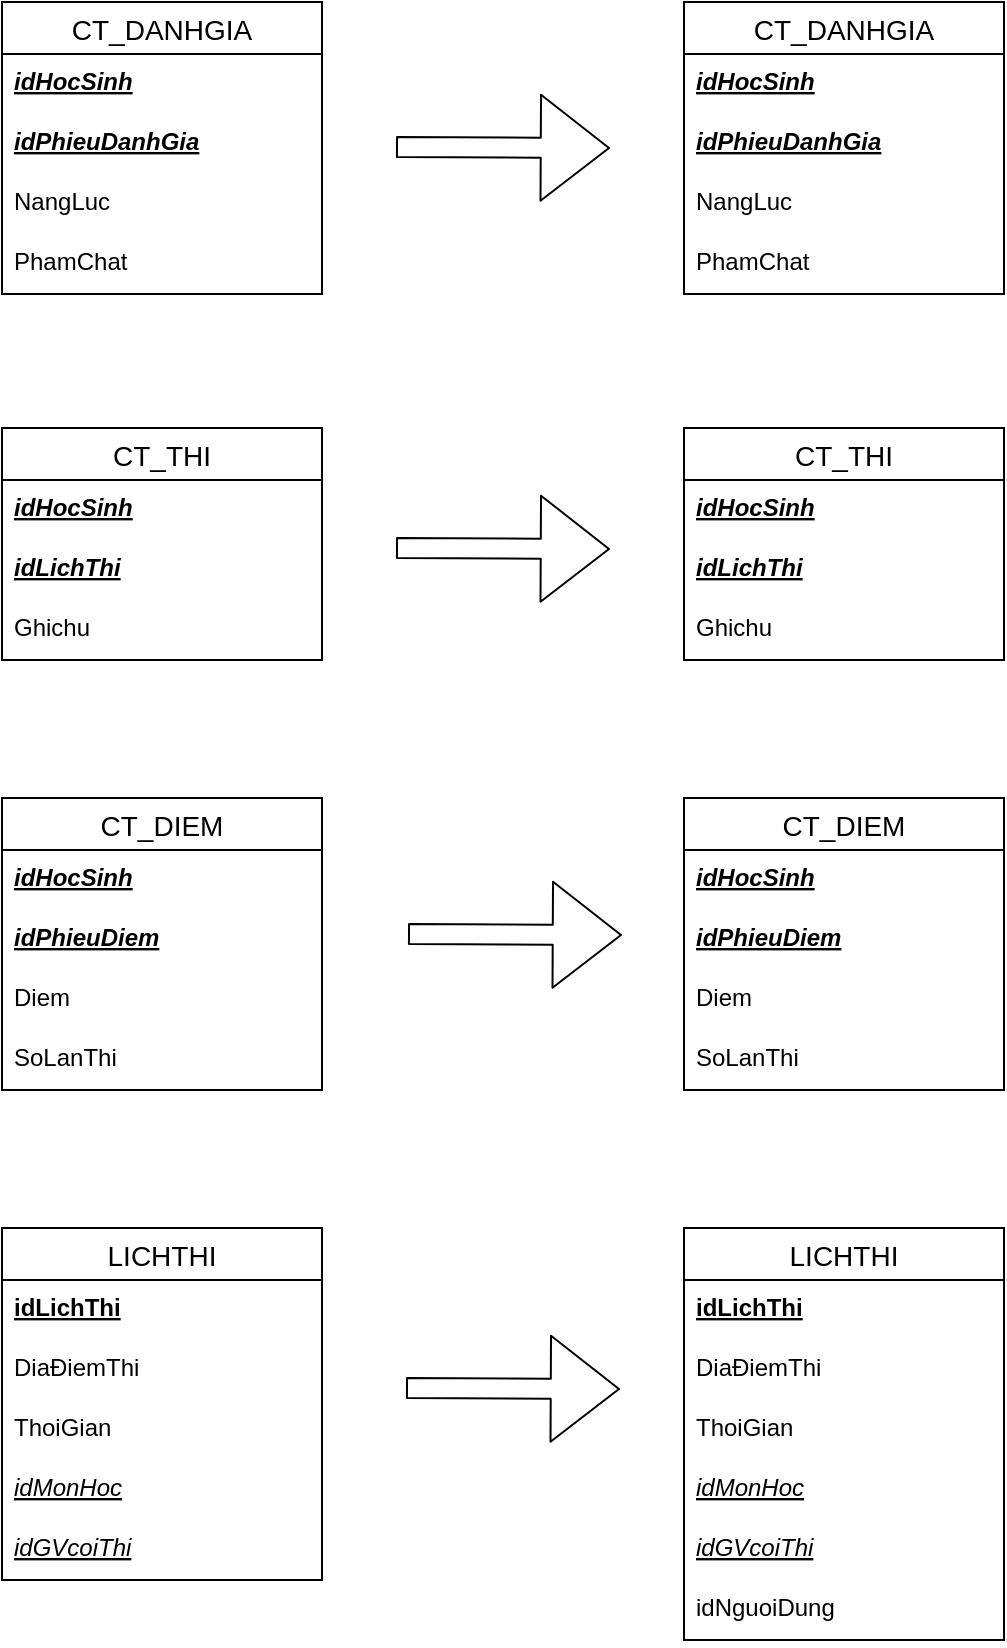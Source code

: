 <mxfile version="14.5.10" type="github">
  <diagram id="S4S3nAZH_Q4-S3cUXlzf" name="Page-1">
    <mxGraphModel dx="815" dy="491" grid="0" gridSize="10" guides="1" tooltips="1" connect="1" arrows="1" fold="1" page="1" pageScale="1" pageWidth="1100" pageHeight="1700" background="#ffffff" math="0" shadow="0">
      <root>
        <mxCell id="0" />
        <mxCell id="1" parent="0" />
        <mxCell id="WaLu1G9ErAECV7hMs_O0-27" value="LICHTHI" style="swimlane;fontStyle=0;childLayout=stackLayout;horizontal=1;startSize=26;horizontalStack=0;resizeParent=1;resizeParentMax=0;resizeLast=0;collapsible=1;marginBottom=0;align=center;fontSize=14;" vertex="1" parent="1">
          <mxGeometry x="121" y="674" width="160" height="176" as="geometry" />
        </mxCell>
        <mxCell id="WaLu1G9ErAECV7hMs_O0-28" value="idLichThi" style="text;strokeColor=none;fillColor=none;spacingLeft=4;spacingRight=4;overflow=hidden;rotatable=0;points=[[0,0.5],[1,0.5]];portConstraint=eastwest;fontSize=12;fontStyle=5" vertex="1" parent="WaLu1G9ErAECV7hMs_O0-27">
          <mxGeometry y="26" width="160" height="30" as="geometry" />
        </mxCell>
        <mxCell id="WaLu1G9ErAECV7hMs_O0-29" value="DiaĐiemThi" style="text;strokeColor=none;fillColor=none;spacingLeft=4;spacingRight=4;overflow=hidden;rotatable=0;points=[[0,0.5],[1,0.5]];portConstraint=eastwest;fontSize=12;" vertex="1" parent="WaLu1G9ErAECV7hMs_O0-27">
          <mxGeometry y="56" width="160" height="30" as="geometry" />
        </mxCell>
        <mxCell id="WaLu1G9ErAECV7hMs_O0-30" value="ThoiGian" style="text;strokeColor=none;fillColor=none;spacingLeft=4;spacingRight=4;overflow=hidden;rotatable=0;points=[[0,0.5],[1,0.5]];portConstraint=eastwest;fontSize=12;" vertex="1" parent="WaLu1G9ErAECV7hMs_O0-27">
          <mxGeometry y="86" width="160" height="30" as="geometry" />
        </mxCell>
        <mxCell id="WaLu1G9ErAECV7hMs_O0-31" value="idMonHoc" style="text;strokeColor=none;fillColor=none;spacingLeft=4;spacingRight=4;overflow=hidden;rotatable=0;points=[[0,0.5],[1,0.5]];portConstraint=eastwest;fontSize=12;fontStyle=6" vertex="1" parent="WaLu1G9ErAECV7hMs_O0-27">
          <mxGeometry y="116" width="160" height="30" as="geometry" />
        </mxCell>
        <mxCell id="WaLu1G9ErAECV7hMs_O0-32" value="idGVcoiThi" style="text;strokeColor=none;fillColor=none;spacingLeft=4;spacingRight=4;overflow=hidden;rotatable=0;points=[[0,0.5],[1,0.5]];portConstraint=eastwest;fontSize=12;fontStyle=6" vertex="1" parent="WaLu1G9ErAECV7hMs_O0-27">
          <mxGeometry y="146" width="160" height="30" as="geometry" />
        </mxCell>
        <mxCell id="WaLu1G9ErAECV7hMs_O0-33" value="CT_THI" style="swimlane;fontStyle=0;childLayout=stackLayout;horizontal=1;startSize=26;horizontalStack=0;resizeParent=1;resizeParentMax=0;resizeLast=0;collapsible=1;marginBottom=0;align=center;fontSize=14;" vertex="1" parent="1">
          <mxGeometry x="121" y="274" width="160" height="116" as="geometry" />
        </mxCell>
        <mxCell id="WaLu1G9ErAECV7hMs_O0-34" value="idHocSinh" style="text;strokeColor=none;fillColor=none;spacingLeft=4;spacingRight=4;overflow=hidden;rotatable=0;points=[[0,0.5],[1,0.5]];portConstraint=eastwest;fontSize=12;fontStyle=7" vertex="1" parent="WaLu1G9ErAECV7hMs_O0-33">
          <mxGeometry y="26" width="160" height="30" as="geometry" />
        </mxCell>
        <mxCell id="WaLu1G9ErAECV7hMs_O0-35" value="idLichThi" style="text;strokeColor=none;fillColor=none;spacingLeft=4;spacingRight=4;overflow=hidden;rotatable=0;points=[[0,0.5],[1,0.5]];portConstraint=eastwest;fontSize=12;fontStyle=7" vertex="1" parent="WaLu1G9ErAECV7hMs_O0-33">
          <mxGeometry y="56" width="160" height="30" as="geometry" />
        </mxCell>
        <mxCell id="WaLu1G9ErAECV7hMs_O0-36" value="Ghichu" style="text;strokeColor=none;fillColor=none;spacingLeft=4;spacingRight=4;overflow=hidden;rotatable=0;points=[[0,0.5],[1,0.5]];portConstraint=eastwest;fontSize=12;fontStyle=0" vertex="1" parent="WaLu1G9ErAECV7hMs_O0-33">
          <mxGeometry y="86" width="160" height="30" as="geometry" />
        </mxCell>
        <mxCell id="WaLu1G9ErAECV7hMs_O0-43" value="CT_DIEM" style="swimlane;fontStyle=0;childLayout=stackLayout;horizontal=1;startSize=26;horizontalStack=0;resizeParent=1;resizeParentMax=0;resizeLast=0;collapsible=1;marginBottom=0;align=center;fontSize=14;" vertex="1" parent="1">
          <mxGeometry x="121" y="459" width="160" height="146" as="geometry" />
        </mxCell>
        <mxCell id="WaLu1G9ErAECV7hMs_O0-44" value="idHocSinh" style="text;strokeColor=none;fillColor=none;spacingLeft=4;spacingRight=4;overflow=hidden;rotatable=0;points=[[0,0.5],[1,0.5]];portConstraint=eastwest;fontSize=12;fontStyle=7" vertex="1" parent="WaLu1G9ErAECV7hMs_O0-43">
          <mxGeometry y="26" width="160" height="30" as="geometry" />
        </mxCell>
        <mxCell id="WaLu1G9ErAECV7hMs_O0-45" value="idPhieuDiem" style="text;strokeColor=none;fillColor=none;spacingLeft=4;spacingRight=4;overflow=hidden;rotatable=0;points=[[0,0.5],[1,0.5]];portConstraint=eastwest;fontSize=12;fontStyle=7" vertex="1" parent="WaLu1G9ErAECV7hMs_O0-43">
          <mxGeometry y="56" width="160" height="30" as="geometry" />
        </mxCell>
        <mxCell id="WaLu1G9ErAECV7hMs_O0-46" value="Diem" style="text;strokeColor=none;fillColor=none;spacingLeft=4;spacingRight=4;overflow=hidden;rotatable=0;points=[[0,0.5],[1,0.5]];portConstraint=eastwest;fontSize=12;" vertex="1" parent="WaLu1G9ErAECV7hMs_O0-43">
          <mxGeometry y="86" width="160" height="30" as="geometry" />
        </mxCell>
        <mxCell id="WaLu1G9ErAECV7hMs_O0-47" value="SoLanThi" style="text;strokeColor=none;fillColor=none;spacingLeft=4;spacingRight=4;overflow=hidden;rotatable=0;points=[[0,0.5],[1,0.5]];portConstraint=eastwest;fontSize=12;" vertex="1" parent="WaLu1G9ErAECV7hMs_O0-43">
          <mxGeometry y="116" width="160" height="30" as="geometry" />
        </mxCell>
        <mxCell id="WaLu1G9ErAECV7hMs_O0-53" value="CT_DANHGIA" style="swimlane;fontStyle=0;childLayout=stackLayout;horizontal=1;startSize=26;horizontalStack=0;resizeParent=1;resizeParentMax=0;resizeLast=0;collapsible=1;marginBottom=0;align=center;fontSize=14;" vertex="1" parent="1">
          <mxGeometry x="121" y="61" width="160" height="146" as="geometry" />
        </mxCell>
        <mxCell id="WaLu1G9ErAECV7hMs_O0-54" value="idHocSinh" style="text;strokeColor=none;fillColor=none;spacingLeft=4;spacingRight=4;overflow=hidden;rotatable=0;points=[[0,0.5],[1,0.5]];portConstraint=eastwest;fontSize=12;fontStyle=7" vertex="1" parent="WaLu1G9ErAECV7hMs_O0-53">
          <mxGeometry y="26" width="160" height="30" as="geometry" />
        </mxCell>
        <mxCell id="WaLu1G9ErAECV7hMs_O0-55" value="idPhieuDanhGia" style="text;strokeColor=none;fillColor=none;spacingLeft=4;spacingRight=4;overflow=hidden;rotatable=0;points=[[0,0.5],[1,0.5]];portConstraint=eastwest;fontSize=12;fontStyle=7" vertex="1" parent="WaLu1G9ErAECV7hMs_O0-53">
          <mxGeometry y="56" width="160" height="30" as="geometry" />
        </mxCell>
        <mxCell id="WaLu1G9ErAECV7hMs_O0-56" value="NangLuc" style="text;strokeColor=none;fillColor=none;spacingLeft=4;spacingRight=4;overflow=hidden;rotatable=0;points=[[0,0.5],[1,0.5]];portConstraint=eastwest;fontSize=12;" vertex="1" parent="WaLu1G9ErAECV7hMs_O0-53">
          <mxGeometry y="86" width="160" height="30" as="geometry" />
        </mxCell>
        <mxCell id="WaLu1G9ErAECV7hMs_O0-57" value="PhamChat" style="text;strokeColor=none;fillColor=none;spacingLeft=4;spacingRight=4;overflow=hidden;rotatable=0;points=[[0,0.5],[1,0.5]];portConstraint=eastwest;fontSize=12;" vertex="1" parent="WaLu1G9ErAECV7hMs_O0-53">
          <mxGeometry y="116" width="160" height="30" as="geometry" />
        </mxCell>
        <mxCell id="WaLu1G9ErAECV7hMs_O0-71" value="CT_DANHGIA" style="swimlane;fontStyle=0;childLayout=stackLayout;horizontal=1;startSize=26;horizontalStack=0;resizeParent=1;resizeParentMax=0;resizeLast=0;collapsible=1;marginBottom=0;align=center;fontSize=14;" vertex="1" parent="1">
          <mxGeometry x="462" y="61" width="160" height="146" as="geometry" />
        </mxCell>
        <mxCell id="WaLu1G9ErAECV7hMs_O0-72" value="idHocSinh" style="text;strokeColor=none;fillColor=none;spacingLeft=4;spacingRight=4;overflow=hidden;rotatable=0;points=[[0,0.5],[1,0.5]];portConstraint=eastwest;fontSize=12;fontStyle=7" vertex="1" parent="WaLu1G9ErAECV7hMs_O0-71">
          <mxGeometry y="26" width="160" height="30" as="geometry" />
        </mxCell>
        <mxCell id="WaLu1G9ErAECV7hMs_O0-73" value="idPhieuDanhGia" style="text;strokeColor=none;fillColor=none;spacingLeft=4;spacingRight=4;overflow=hidden;rotatable=0;points=[[0,0.5],[1,0.5]];portConstraint=eastwest;fontSize=12;fontStyle=7" vertex="1" parent="WaLu1G9ErAECV7hMs_O0-71">
          <mxGeometry y="56" width="160" height="30" as="geometry" />
        </mxCell>
        <mxCell id="WaLu1G9ErAECV7hMs_O0-74" value="NangLuc" style="text;strokeColor=none;fillColor=none;spacingLeft=4;spacingRight=4;overflow=hidden;rotatable=0;points=[[0,0.5],[1,0.5]];portConstraint=eastwest;fontSize=12;" vertex="1" parent="WaLu1G9ErAECV7hMs_O0-71">
          <mxGeometry y="86" width="160" height="30" as="geometry" />
        </mxCell>
        <mxCell id="WaLu1G9ErAECV7hMs_O0-75" value="PhamChat" style="text;strokeColor=none;fillColor=none;spacingLeft=4;spacingRight=4;overflow=hidden;rotatable=0;points=[[0,0.5],[1,0.5]];portConstraint=eastwest;fontSize=12;" vertex="1" parent="WaLu1G9ErAECV7hMs_O0-71">
          <mxGeometry y="116" width="160" height="30" as="geometry" />
        </mxCell>
        <mxCell id="WaLu1G9ErAECV7hMs_O0-76" value="" style="shape=flexArrow;endArrow=classic;html=1;endWidth=42;endSize=11.04;" edge="1" parent="1">
          <mxGeometry width="50" height="50" relative="1" as="geometry">
            <mxPoint x="318" y="133.5" as="sourcePoint" />
            <mxPoint x="425" y="134" as="targetPoint" />
          </mxGeometry>
        </mxCell>
        <mxCell id="WaLu1G9ErAECV7hMs_O0-77" value="CT_THI" style="swimlane;fontStyle=0;childLayout=stackLayout;horizontal=1;startSize=26;horizontalStack=0;resizeParent=1;resizeParentMax=0;resizeLast=0;collapsible=1;marginBottom=0;align=center;fontSize=14;" vertex="1" parent="1">
          <mxGeometry x="462" y="274" width="160" height="116" as="geometry" />
        </mxCell>
        <mxCell id="WaLu1G9ErAECV7hMs_O0-78" value="idHocSinh" style="text;strokeColor=none;fillColor=none;spacingLeft=4;spacingRight=4;overflow=hidden;rotatable=0;points=[[0,0.5],[1,0.5]];portConstraint=eastwest;fontSize=12;fontStyle=7" vertex="1" parent="WaLu1G9ErAECV7hMs_O0-77">
          <mxGeometry y="26" width="160" height="30" as="geometry" />
        </mxCell>
        <mxCell id="WaLu1G9ErAECV7hMs_O0-79" value="idLichThi" style="text;strokeColor=none;fillColor=none;spacingLeft=4;spacingRight=4;overflow=hidden;rotatable=0;points=[[0,0.5],[1,0.5]];portConstraint=eastwest;fontSize=12;fontStyle=7" vertex="1" parent="WaLu1G9ErAECV7hMs_O0-77">
          <mxGeometry y="56" width="160" height="30" as="geometry" />
        </mxCell>
        <mxCell id="WaLu1G9ErAECV7hMs_O0-80" value="Ghichu" style="text;strokeColor=none;fillColor=none;spacingLeft=4;spacingRight=4;overflow=hidden;rotatable=0;points=[[0,0.5],[1,0.5]];portConstraint=eastwest;fontSize=12;fontStyle=0" vertex="1" parent="WaLu1G9ErAECV7hMs_O0-77">
          <mxGeometry y="86" width="160" height="30" as="geometry" />
        </mxCell>
        <mxCell id="WaLu1G9ErAECV7hMs_O0-81" value="" style="shape=flexArrow;endArrow=classic;html=1;endWidth=42;endSize=11.04;" edge="1" parent="1">
          <mxGeometry width="50" height="50" relative="1" as="geometry">
            <mxPoint x="318" y="334" as="sourcePoint" />
            <mxPoint x="425" y="334.5" as="targetPoint" />
          </mxGeometry>
        </mxCell>
        <mxCell id="WaLu1G9ErAECV7hMs_O0-82" value="CT_DIEM" style="swimlane;fontStyle=0;childLayout=stackLayout;horizontal=1;startSize=26;horizontalStack=0;resizeParent=1;resizeParentMax=0;resizeLast=0;collapsible=1;marginBottom=0;align=center;fontSize=14;" vertex="1" parent="1">
          <mxGeometry x="462" y="459" width="160" height="146" as="geometry" />
        </mxCell>
        <mxCell id="WaLu1G9ErAECV7hMs_O0-83" value="idHocSinh" style="text;strokeColor=none;fillColor=none;spacingLeft=4;spacingRight=4;overflow=hidden;rotatable=0;points=[[0,0.5],[1,0.5]];portConstraint=eastwest;fontSize=12;fontStyle=7" vertex="1" parent="WaLu1G9ErAECV7hMs_O0-82">
          <mxGeometry y="26" width="160" height="30" as="geometry" />
        </mxCell>
        <mxCell id="WaLu1G9ErAECV7hMs_O0-84" value="idPhieuDiem" style="text;strokeColor=none;fillColor=none;spacingLeft=4;spacingRight=4;overflow=hidden;rotatable=0;points=[[0,0.5],[1,0.5]];portConstraint=eastwest;fontSize=12;fontStyle=7" vertex="1" parent="WaLu1G9ErAECV7hMs_O0-82">
          <mxGeometry y="56" width="160" height="30" as="geometry" />
        </mxCell>
        <mxCell id="WaLu1G9ErAECV7hMs_O0-85" value="Diem" style="text;strokeColor=none;fillColor=none;spacingLeft=4;spacingRight=4;overflow=hidden;rotatable=0;points=[[0,0.5],[1,0.5]];portConstraint=eastwest;fontSize=12;" vertex="1" parent="WaLu1G9ErAECV7hMs_O0-82">
          <mxGeometry y="86" width="160" height="30" as="geometry" />
        </mxCell>
        <mxCell id="WaLu1G9ErAECV7hMs_O0-86" value="SoLanThi" style="text;strokeColor=none;fillColor=none;spacingLeft=4;spacingRight=4;overflow=hidden;rotatable=0;points=[[0,0.5],[1,0.5]];portConstraint=eastwest;fontSize=12;" vertex="1" parent="WaLu1G9ErAECV7hMs_O0-82">
          <mxGeometry y="116" width="160" height="30" as="geometry" />
        </mxCell>
        <mxCell id="WaLu1G9ErAECV7hMs_O0-87" value="LICHTHI" style="swimlane;fontStyle=0;childLayout=stackLayout;horizontal=1;startSize=26;horizontalStack=0;resizeParent=1;resizeParentMax=0;resizeLast=0;collapsible=1;marginBottom=0;align=center;fontSize=14;" vertex="1" parent="1">
          <mxGeometry x="462" y="674" width="160" height="206" as="geometry" />
        </mxCell>
        <mxCell id="WaLu1G9ErAECV7hMs_O0-88" value="idLichThi" style="text;strokeColor=none;fillColor=none;spacingLeft=4;spacingRight=4;overflow=hidden;rotatable=0;points=[[0,0.5],[1,0.5]];portConstraint=eastwest;fontSize=12;fontStyle=5" vertex="1" parent="WaLu1G9ErAECV7hMs_O0-87">
          <mxGeometry y="26" width="160" height="30" as="geometry" />
        </mxCell>
        <mxCell id="WaLu1G9ErAECV7hMs_O0-89" value="DiaĐiemThi" style="text;strokeColor=none;fillColor=none;spacingLeft=4;spacingRight=4;overflow=hidden;rotatable=0;points=[[0,0.5],[1,0.5]];portConstraint=eastwest;fontSize=12;" vertex="1" parent="WaLu1G9ErAECV7hMs_O0-87">
          <mxGeometry y="56" width="160" height="30" as="geometry" />
        </mxCell>
        <mxCell id="WaLu1G9ErAECV7hMs_O0-90" value="ThoiGian" style="text;strokeColor=none;fillColor=none;spacingLeft=4;spacingRight=4;overflow=hidden;rotatable=0;points=[[0,0.5],[1,0.5]];portConstraint=eastwest;fontSize=12;" vertex="1" parent="WaLu1G9ErAECV7hMs_O0-87">
          <mxGeometry y="86" width="160" height="30" as="geometry" />
        </mxCell>
        <mxCell id="WaLu1G9ErAECV7hMs_O0-91" value="idMonHoc" style="text;strokeColor=none;fillColor=none;spacingLeft=4;spacingRight=4;overflow=hidden;rotatable=0;points=[[0,0.5],[1,0.5]];portConstraint=eastwest;fontSize=12;fontStyle=6" vertex="1" parent="WaLu1G9ErAECV7hMs_O0-87">
          <mxGeometry y="116" width="160" height="30" as="geometry" />
        </mxCell>
        <mxCell id="WaLu1G9ErAECV7hMs_O0-92" value="idGVcoiThi" style="text;strokeColor=none;fillColor=none;spacingLeft=4;spacingRight=4;overflow=hidden;rotatable=0;points=[[0,0.5],[1,0.5]];portConstraint=eastwest;fontSize=12;fontStyle=6" vertex="1" parent="WaLu1G9ErAECV7hMs_O0-87">
          <mxGeometry y="146" width="160" height="30" as="geometry" />
        </mxCell>
        <mxCell id="WaLu1G9ErAECV7hMs_O0-97" value="idNguoiDung" style="text;strokeColor=none;fillColor=none;spacingLeft=4;spacingRight=4;overflow=hidden;rotatable=0;points=[[0,0.5],[1,0.5]];portConstraint=eastwest;fontSize=12;" vertex="1" parent="WaLu1G9ErAECV7hMs_O0-87">
          <mxGeometry y="176" width="160" height="30" as="geometry" />
        </mxCell>
        <mxCell id="WaLu1G9ErAECV7hMs_O0-93" value="" style="shape=flexArrow;endArrow=classic;html=1;endWidth=42;endSize=11.04;" edge="1" parent="1">
          <mxGeometry width="50" height="50" relative="1" as="geometry">
            <mxPoint x="324" y="527" as="sourcePoint" />
            <mxPoint x="431" y="527.5" as="targetPoint" />
          </mxGeometry>
        </mxCell>
        <mxCell id="WaLu1G9ErAECV7hMs_O0-94" value="" style="shape=flexArrow;endArrow=classic;html=1;endWidth=42;endSize=11.04;" edge="1" parent="1">
          <mxGeometry width="50" height="50" relative="1" as="geometry">
            <mxPoint x="323" y="754" as="sourcePoint" />
            <mxPoint x="430" y="754.5" as="targetPoint" />
          </mxGeometry>
        </mxCell>
      </root>
    </mxGraphModel>
  </diagram>
</mxfile>
